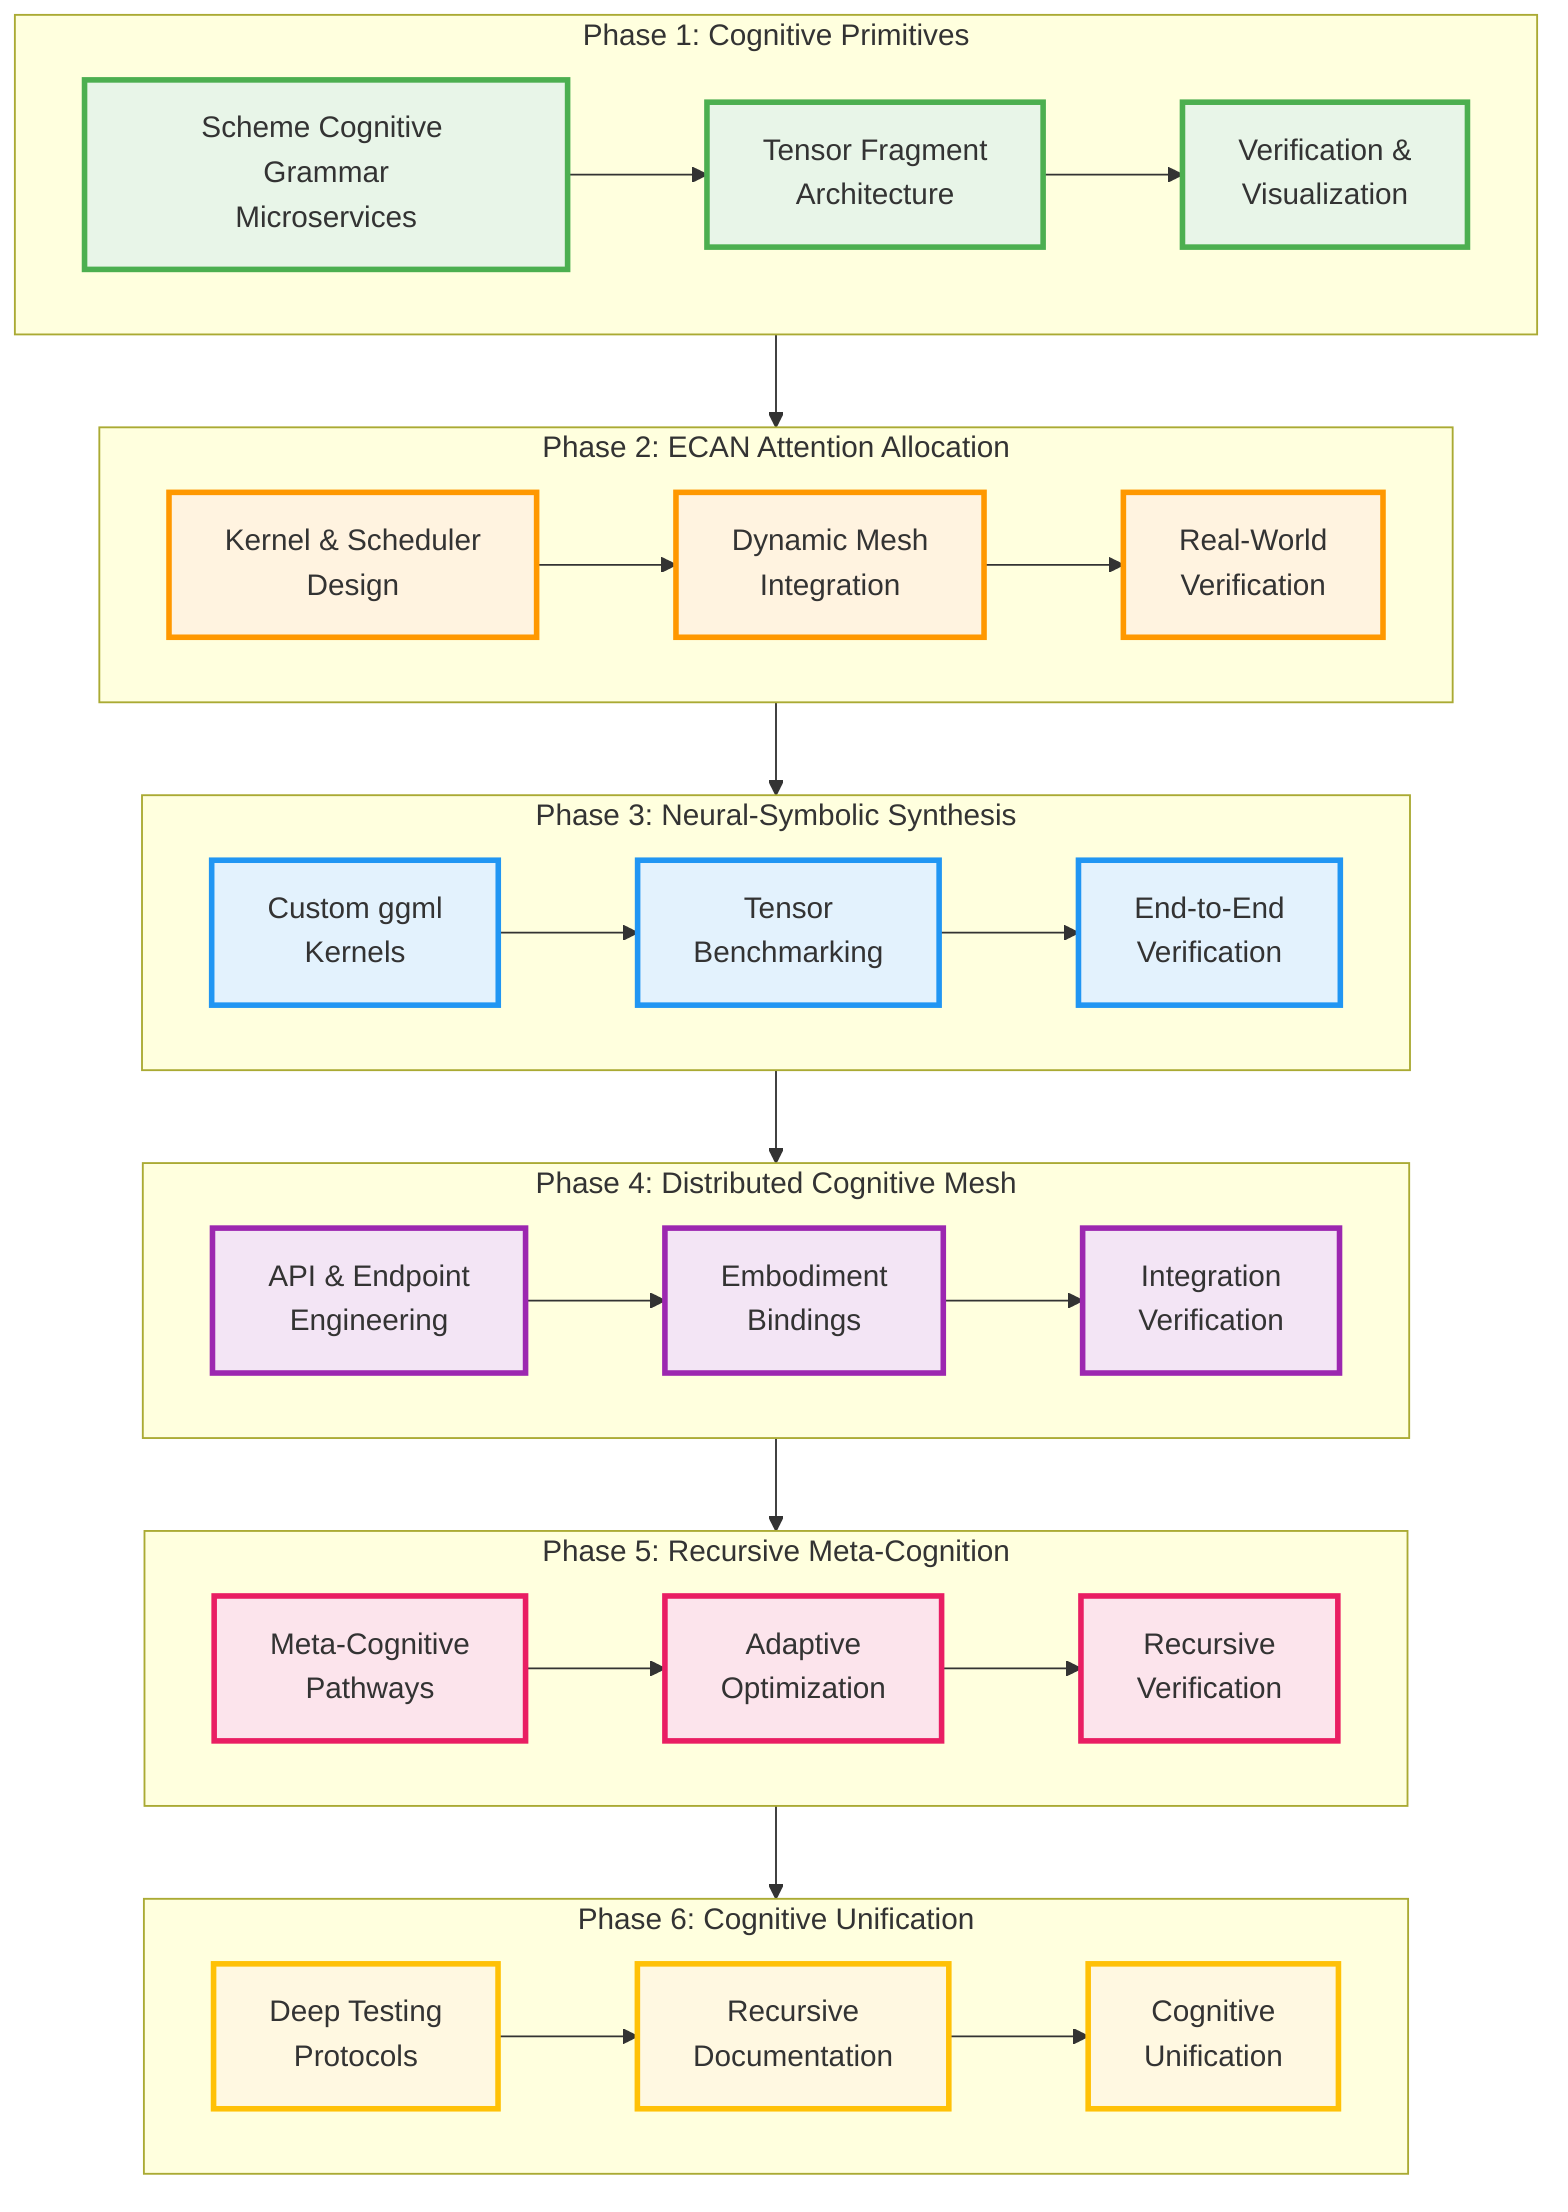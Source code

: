 graph TD
    subgraph Phase1[Phase 1: Cognitive Primitives]
        P1A[Scheme Cognitive Grammar\nMicroservices]
        P1B[Tensor Fragment\nArchitecture]
        P1C[Verification &\nVisualization]
        P1A --> P1B
        P1B --> P1C
    end
    subgraph Phase2[Phase 2: ECAN Attention Allocation]
        P2A[Kernel & Scheduler\nDesign]
        P2B[Dynamic Mesh\nIntegration]
        P2C[Real-World\nVerification]
        P2A --> P2B
        P2B --> P2C
    end
    subgraph Phase3[Phase 3: Neural-Symbolic Synthesis]
        P3A[Custom ggml\nKernels]
        P3B[Tensor\nBenchmarking]
        P3C[End-to-End\nVerification]
        P3A --> P3B
        P3B --> P3C
    end
    subgraph Phase4[Phase 4: Distributed Cognitive Mesh]
        P4A[API & Endpoint\nEngineering]
        P4B[Embodiment\nBindings]
        P4C[Integration\nVerification]
        P4A --> P4B
        P4B --> P4C
    end
    subgraph Phase5[Phase 5: Recursive Meta-Cognition]
        P5A[Meta-Cognitive\nPathways]
        P5B[Adaptive\nOptimization]
        P5C[Recursive\nVerification]
        P5A --> P5B
        P5B --> P5C
    end
    subgraph Phase6[Phase 6: Cognitive Unification]
        P6A[Deep Testing\nProtocols]
        P6B[Recursive\nDocumentation]
        P6C[Cognitive\nUnification]
        P6A --> P6B
        P6B --> P6C
    end
    Phase1 --> Phase2
    Phase2 --> Phase3
    Phase3 --> Phase4
    Phase4 --> Phase5
    Phase5 --> Phase6
    classDef phase1Class fill:#e8f5e8,stroke:#4caf50,stroke-width:3px
    classDef phase2Class fill:#fff3e0,stroke:#ff9800,stroke-width:3px
    classDef phase3Class fill:#e3f2fd,stroke:#2196f3,stroke-width:3px
    classDef phase4Class fill:#f3e5f5,stroke:#9c27b0,stroke-width:3px
    classDef phase5Class fill:#fce4ec,stroke:#e91e63,stroke-width:3px
    classDef phase6Class fill:#fff8e1,stroke:#ffc107,stroke-width:3px
    class P1A phase1Class
    class P1B phase1Class
    class P1C phase1Class
    class P2A phase2Class
    class P2B phase2Class
    class P2C phase2Class
    class P3A phase3Class
    class P3B phase3Class
    class P3C phase3Class
    class P4A phase4Class
    class P4B phase4Class
    class P4C phase4Class
    class P5A phase5Class
    class P5B phase5Class
    class P5C phase5Class
    class P6A phase6Class
    class P6B phase6Class
    class P6C phase6Class